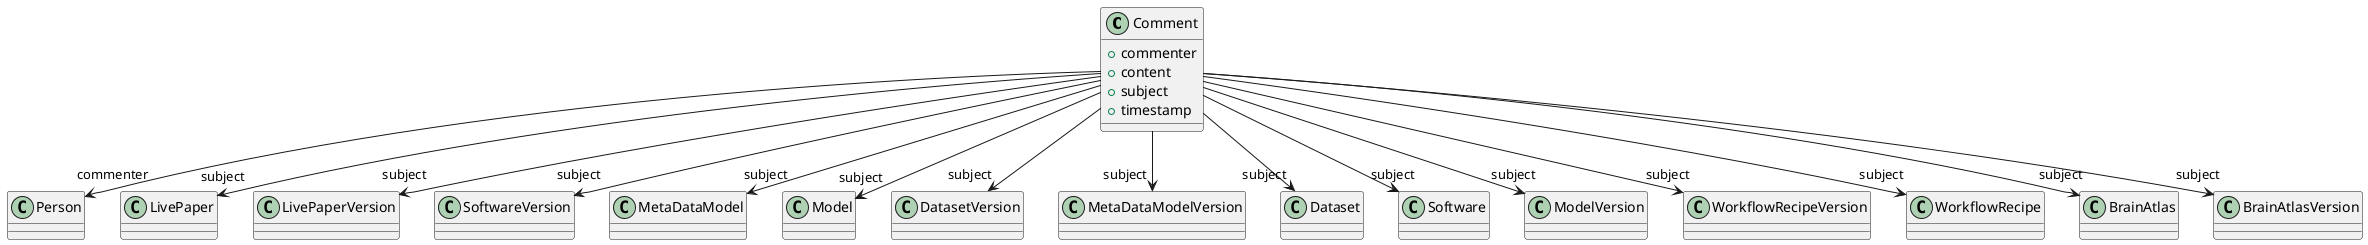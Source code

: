 @startuml
class Comment {
+commenter
+content
+subject
+timestamp

}
Comment -d-> "commenter" Person
Comment -d-> "subject" LivePaper
Comment -d-> "subject" LivePaperVersion
Comment -d-> "subject" SoftwareVersion
Comment -d-> "subject" MetaDataModel
Comment -d-> "subject" Model
Comment -d-> "subject" DatasetVersion
Comment -d-> "subject" MetaDataModelVersion
Comment -d-> "subject" Dataset
Comment -d-> "subject" Software
Comment -d-> "subject" ModelVersion
Comment -d-> "subject" WorkflowRecipeVersion
Comment -d-> "subject" WorkflowRecipe
Comment -d-> "subject" BrainAtlas
Comment -d-> "subject" BrainAtlasVersion

@enduml